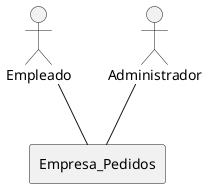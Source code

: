 @startuml
:Empleado:
:Administrador:
rectangle Empresa_Pedidos {
}
:Empleado: -- Empresa_Pedidos
:Administrador: -- Empresa_Pedidos
@enduml